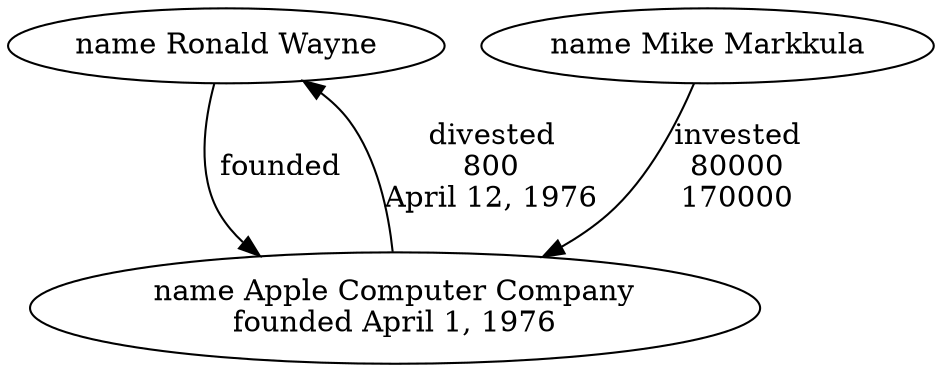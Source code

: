 digraph {
	4 [label="name Ronald Wayne"]
	1 -> 4 [label="divested\n800\nApril 12, 1976"]
	4 -> 1 [label=founded]
	1 [label="name Apple Computer Company\nfounded April 1, 1976"]
	5 -> 1 [label="invested\n80000\n170000"]
	5 [label="name Mike Markkula"]
}
